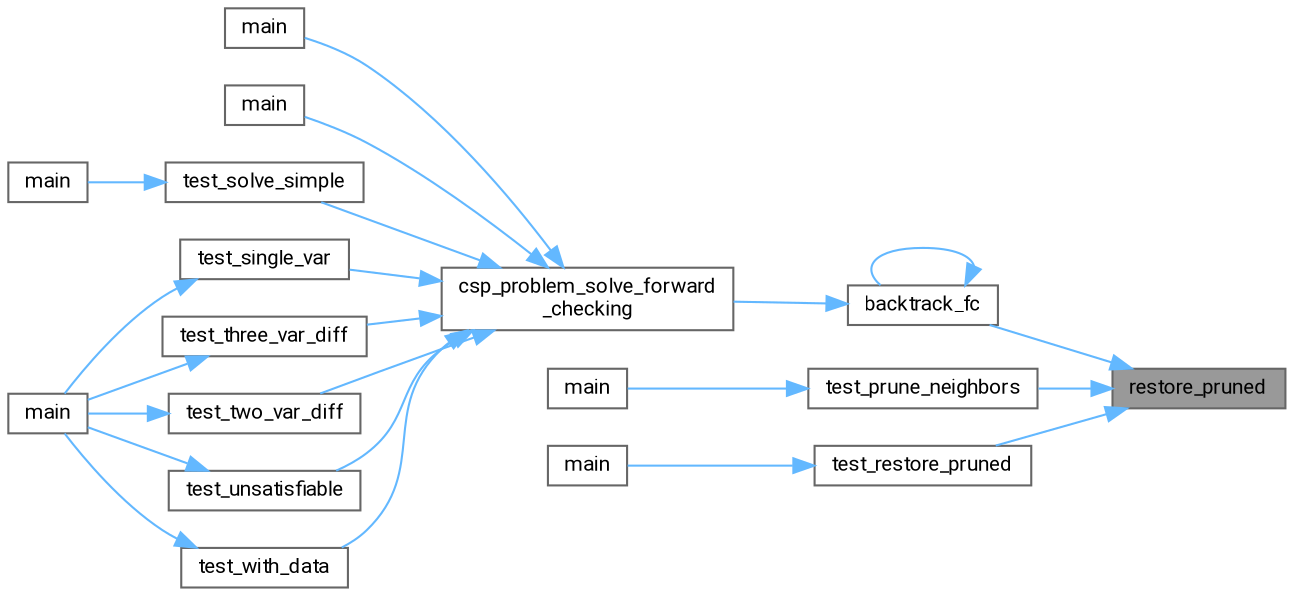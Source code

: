 digraph "restore_pruned"
{
 // LATEX_PDF_SIZE
  bgcolor="transparent";
  edge [fontname=Roboto,fontsize=10,labelfontname=Roboto,labelfontsize=10];
  node [fontname=Roboto,fontsize=10,shape=box,height=0.2,width=0.4];
  rankdir="RL";
  Node1 [id="Node000001",label="restore_pruned",height=0.2,width=0.4,color="gray40", fillcolor="grey60", style="filled", fontcolor="black",tooltip="Restores previously pruned values when backtracking."];
  Node1 -> Node2 [id="edge1_Node000001_Node000002",dir="back",color="steelblue1",style="solid",tooltip=" "];
  Node2 [id="Node000002",label="backtrack_fc",height=0.2,width=0.4,color="grey40", fillcolor="white", style="filled",URL="$forward-checking_8c.html#a1f0b1f4d23987c6c2209df2c7e2570ce",tooltip=" "];
  Node2 -> Node2 [id="edge2_Node000002_Node000002",dir="back",color="steelblue1",style="solid",tooltip=" "];
  Node2 -> Node3 [id="edge3_Node000002_Node000003",dir="back",color="steelblue1",style="solid",tooltip=" "];
  Node3 [id="Node000003",label="csp_problem_solve_forward\l_checking",height=0.2,width=0.4,color="grey40", fillcolor="white", style="filled",URL="$forward-checking_8c.html#aab2b763fd1833131dc1b7f43b2c7942a",tooltip="Solves a CSP problem using the forward checking algorithm with heuristics."];
  Node3 -> Node4 [id="edge4_Node000003_Node000004",dir="back",color="steelblue1",style="solid",tooltip=" "];
  Node4 [id="Node000004",label="main",height=0.2,width=0.4,color="grey40", fillcolor="white", style="filled",URL="$test-solve-sudoku-integration_8c.html#ae66f6b31b5ad750f1fe042a706a4e3d4",tooltip=" "];
  Node3 -> Node5 [id="edge5_Node000003_Node000005",dir="back",color="steelblue1",style="solid",tooltip=" "];
  Node5 [id="Node000005",label="main",height=0.2,width=0.4,color="grey40", fillcolor="white", style="filled",URL="$solve-sudoku_8c.html#a0ddf1224851353fc92bfbff6f499fa97",tooltip=" "];
  Node3 -> Node6 [id="edge6_Node000003_Node000006",dir="back",color="steelblue1",style="solid",tooltip=" "];
  Node6 [id="Node000006",label="test_single_var",height=0.2,width=0.4,color="grey40", fillcolor="white", style="filled",URL="$test-forward-checking_8c.html#ad73208eb4ba9df875d1fdf3c0b43a6e7",tooltip=" "];
  Node6 -> Node7 [id="edge7_Node000006_Node000007",dir="back",color="steelblue1",style="solid",tooltip=" "];
  Node7 [id="Node000007",label="main",height=0.2,width=0.4,color="grey40", fillcolor="white", style="filled",URL="$test-forward-checking_8c.html#a840291bc02cba5474a4cb46a9b9566fe",tooltip=" "];
  Node3 -> Node8 [id="edge8_Node000003_Node000008",dir="back",color="steelblue1",style="solid",tooltip=" "];
  Node8 [id="Node000008",label="test_solve_simple",height=0.2,width=0.4,color="grey40", fillcolor="white", style="filled",URL="$test-solve-forward-checking_8c.html#ad2ec5370481a424ba0df59de2b8ede5b",tooltip=" "];
  Node8 -> Node9 [id="edge9_Node000008_Node000009",dir="back",color="steelblue1",style="solid",tooltip=" "];
  Node9 [id="Node000009",label="main",height=0.2,width=0.4,color="grey40", fillcolor="white", style="filled",URL="$test-solve-forward-checking_8c.html#a840291bc02cba5474a4cb46a9b9566fe",tooltip=" "];
  Node3 -> Node10 [id="edge10_Node000003_Node000010",dir="back",color="steelblue1",style="solid",tooltip=" "];
  Node10 [id="Node000010",label="test_three_var_diff",height=0.2,width=0.4,color="grey40", fillcolor="white", style="filled",URL="$test-forward-checking_8c.html#aebadbf73aad5c0730e4272306f6a5388",tooltip=" "];
  Node10 -> Node7 [id="edge11_Node000010_Node000007",dir="back",color="steelblue1",style="solid",tooltip=" "];
  Node3 -> Node11 [id="edge12_Node000003_Node000011",dir="back",color="steelblue1",style="solid",tooltip=" "];
  Node11 [id="Node000011",label="test_two_var_diff",height=0.2,width=0.4,color="grey40", fillcolor="white", style="filled",URL="$test-forward-checking_8c.html#ab497f67117be78c07a415960ba822485",tooltip=" "];
  Node11 -> Node7 [id="edge13_Node000011_Node000007",dir="back",color="steelblue1",style="solid",tooltip=" "];
  Node3 -> Node12 [id="edge14_Node000003_Node000012",dir="back",color="steelblue1",style="solid",tooltip=" "];
  Node12 [id="Node000012",label="test_unsatisfiable",height=0.2,width=0.4,color="grey40", fillcolor="white", style="filled",URL="$test-forward-checking_8c.html#a769d87bae594656fbf9732ac5173f5b1",tooltip=" "];
  Node12 -> Node7 [id="edge15_Node000012_Node000007",dir="back",color="steelblue1",style="solid",tooltip=" "];
  Node3 -> Node13 [id="edge16_Node000003_Node000013",dir="back",color="steelblue1",style="solid",tooltip=" "];
  Node13 [id="Node000013",label="test_with_data",height=0.2,width=0.4,color="grey40", fillcolor="white", style="filled",URL="$test-forward-checking_8c.html#a8d8bb23667ef5a832ac998a3204d6838",tooltip=" "];
  Node13 -> Node7 [id="edge17_Node000013_Node000007",dir="back",color="steelblue1",style="solid",tooltip=" "];
  Node1 -> Node14 [id="edge18_Node000001_Node000014",dir="back",color="steelblue1",style="solid",tooltip=" "];
  Node14 [id="Node000014",label="test_prune_neighbors",height=0.2,width=0.4,color="grey40", fillcolor="white", style="filled",URL="$test-prune-neighbors_8c.html#adfd3efeb770bf4bc80c71cdab729c81d",tooltip=" "];
  Node14 -> Node15 [id="edge19_Node000014_Node000015",dir="back",color="steelblue1",style="solid",tooltip=" "];
  Node15 [id="Node000015",label="main",height=0.2,width=0.4,color="grey40", fillcolor="white", style="filled",URL="$test-prune-neighbors_8c.html#a840291bc02cba5474a4cb46a9b9566fe",tooltip=" "];
  Node1 -> Node16 [id="edge20_Node000001_Node000016",dir="back",color="steelblue1",style="solid",tooltip=" "];
  Node16 [id="Node000016",label="test_restore_pruned",height=0.2,width=0.4,color="grey40", fillcolor="white", style="filled",URL="$test-restore-pruned_8c.html#a762d70ca352fb5ef5378618485a8b591",tooltip=" "];
  Node16 -> Node17 [id="edge21_Node000016_Node000017",dir="back",color="steelblue1",style="solid",tooltip=" "];
  Node17 [id="Node000017",label="main",height=0.2,width=0.4,color="grey40", fillcolor="white", style="filled",URL="$test-restore-pruned_8c.html#a840291bc02cba5474a4cb46a9b9566fe",tooltip=" "];
}
